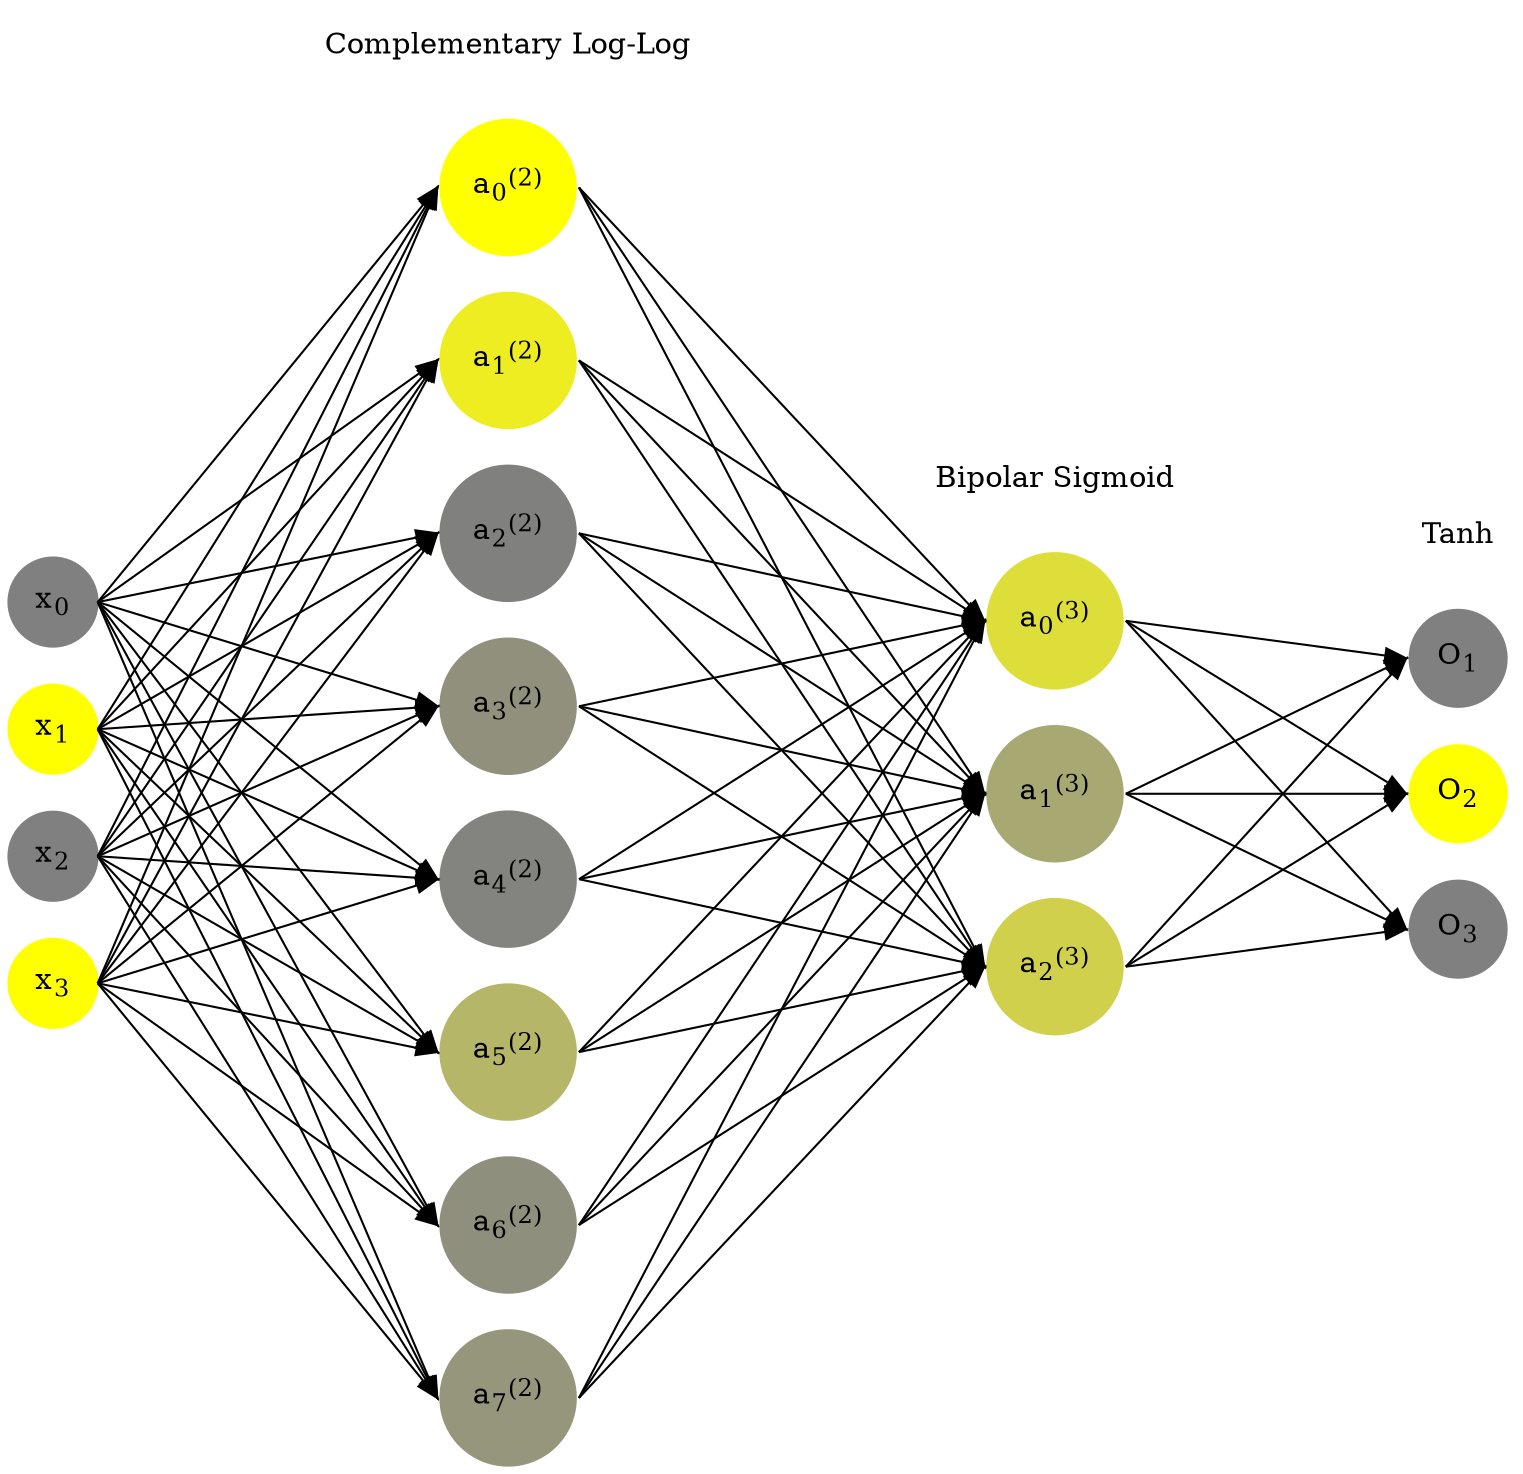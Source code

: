 digraph G {
	rankdir = LR;
	splines=false;
	edge[style=invis];
	ranksep= 1.4;
	{
	node [shape=circle, color="0.1667, 0.0, 0.5", style=filled, fillcolor="0.1667, 0.0, 0.5"];
	x0 [label=<x<sub>0</sub>>];
	}
	{
	node [shape=circle, color="0.1667, 1.0, 1.0", style=filled, fillcolor="0.1667, 1.0, 1.0"];
	x1 [label=<x<sub>1</sub>>];
	}
	{
	node [shape=circle, color="0.1667, 0.0, 0.5", style=filled, fillcolor="0.1667, 0.0, 0.5"];
	x2 [label=<x<sub>2</sub>>];
	}
	{
	node [shape=circle, color="0.1667, 1.0, 1.0", style=filled, fillcolor="0.1667, 1.0, 1.0"];
	x3 [label=<x<sub>3</sub>>];
	}
	{
	node [shape=circle, color="0.1667, 0.999911, 0.999956", style=filled, fillcolor="0.1667, 0.999911, 0.999956"];
	a02 [label=<a<sub>0</sub><sup>(2)</sup>>];
	}
	{
	node [shape=circle, color="0.1667, 0.856243, 0.928121", style=filled, fillcolor="0.1667, 0.856243, 0.928121"];
	a12 [label=<a<sub>1</sub><sup>(2)</sup>>];
	}
	{
	node [shape=circle, color="0.1667, 0.001980, 0.500990", style=filled, fillcolor="0.1667, 0.001980, 0.500990"];
	a22 [label=<a<sub>2</sub><sup>(2)</sup>>];
	}
	{
	node [shape=circle, color="0.1667, 0.130754, 0.565377", style=filled, fillcolor="0.1667, 0.130754, 0.565377"];
	a32 [label=<a<sub>3</sub><sup>(2)</sup>>];
	}
	{
	node [shape=circle, color="0.1667, 0.030042, 0.515021", style=filled, fillcolor="0.1667, 0.030042, 0.515021"];
	a42 [label=<a<sub>4</sub><sup>(2)</sup>>];
	}
	{
	node [shape=circle, color="0.1667, 0.426460, 0.713230", style=filled, fillcolor="0.1667, 0.426460, 0.713230"];
	a52 [label=<a<sub>5</sub><sup>(2)</sup>>];
	}
	{
	node [shape=circle, color="0.1667, 0.118439, 0.559220", style=filled, fillcolor="0.1667, 0.118439, 0.559220"];
	a62 [label=<a<sub>6</sub><sup>(2)</sup>>];
	}
	{
	node [shape=circle, color="0.1667, 0.175893, 0.587946", style=filled, fillcolor="0.1667, 0.175893, 0.587946"];
	a72 [label=<a<sub>7</sub><sup>(2)</sup>>];
	}
	{
	node [shape=circle, color="0.1667, 0.739439, 0.869719", style=filled, fillcolor="0.1667, 0.739439, 0.869719"];
	a03 [label=<a<sub>0</sub><sup>(3)</sup>>];
	}
	{
	node [shape=circle, color="0.1667, 0.318483, 0.659242", style=filled, fillcolor="0.1667, 0.318483, 0.659242"];
	a13 [label=<a<sub>1</sub><sup>(3)</sup>>];
	}
	{
	node [shape=circle, color="0.1667, 0.627213, 0.813606", style=filled, fillcolor="0.1667, 0.627213, 0.813606"];
	a23 [label=<a<sub>2</sub><sup>(3)</sup>>];
	}
	{
	node [shape=circle, color="0.1667, 0.0, 0.5", style=filled, fillcolor="0.1667, 0.0, 0.5"];
	O1 [label=<O<sub>1</sub>>];
	}
	{
	node [shape=circle, color="0.1667, 1.0, 1.0", style=filled, fillcolor="0.1667, 1.0, 1.0"];
	O2 [label=<O<sub>2</sub>>];
	}
	{
	node [shape=circle, color="0.1667, 0.0, 0.5", style=filled, fillcolor="0.1667, 0.0, 0.5"];
	O3 [label=<O<sub>3</sub>>];
	}
	{
	rank=same;
	x0->x1->x2->x3;
	}
	{
	rank=same;
	a02->a12->a22->a32->a42->a52->a62->a72;
	}
	{
	rank=same;
	a03->a13->a23;
	}
	{
	rank=same;
	O1->O2->O3;
	}
	l1 [shape=plaintext,label="Complementary Log-Log"];
	l1->a02;
	{rank=same; l1;a02};
	l2 [shape=plaintext,label="Bipolar Sigmoid"];
	l2->a03;
	{rank=same; l2;a03};
	l3 [shape=plaintext,label="Tanh"];
	l3->O1;
	{rank=same; l3;O1};
edge[style=solid, tailport=e, headport=w];
	{x0;x1;x2;x3} -> {a02;a12;a22;a32;a42;a52;a62;a72};
	{a02;a12;a22;a32;a42;a52;a62;a72} -> {a03;a13;a23};
	{a03;a13;a23} -> {O1,O2,O3};
}